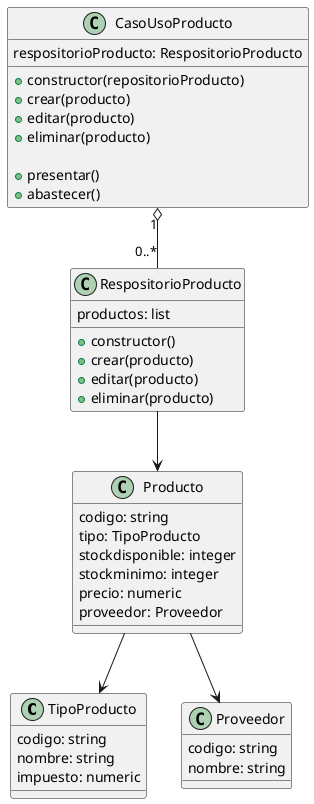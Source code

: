 @startuml

class TipoProducto{
    codigo: string
    nombre: string
    impuesto: numeric

}

class Proveedor{
    codigo: string
    nombre: string
}

class Producto{
    codigo: string
    tipo: TipoProducto
    stockdisponible: integer
    stockminimo: integer
    precio: numeric
    proveedor: Proveedor
}

class RespositorioProducto{
    productos: list

    + constructor()
    + crear(producto)
    + editar(producto)
    + eliminar(producto)

}

class CasoUsoProducto{
    respositorioProducto: RespositorioProducto
    + constructor(repositorioProducto)
    + crear(producto)
    + editar(producto)
    + eliminar(producto)

    + presentar()
    + abastecer()
}

Producto --> TipoProducto
Producto --> Proveedor

CasoUsoProducto "1" o-- "0..*" RespositorioProducto
RespositorioProducto --> Producto

@enduml